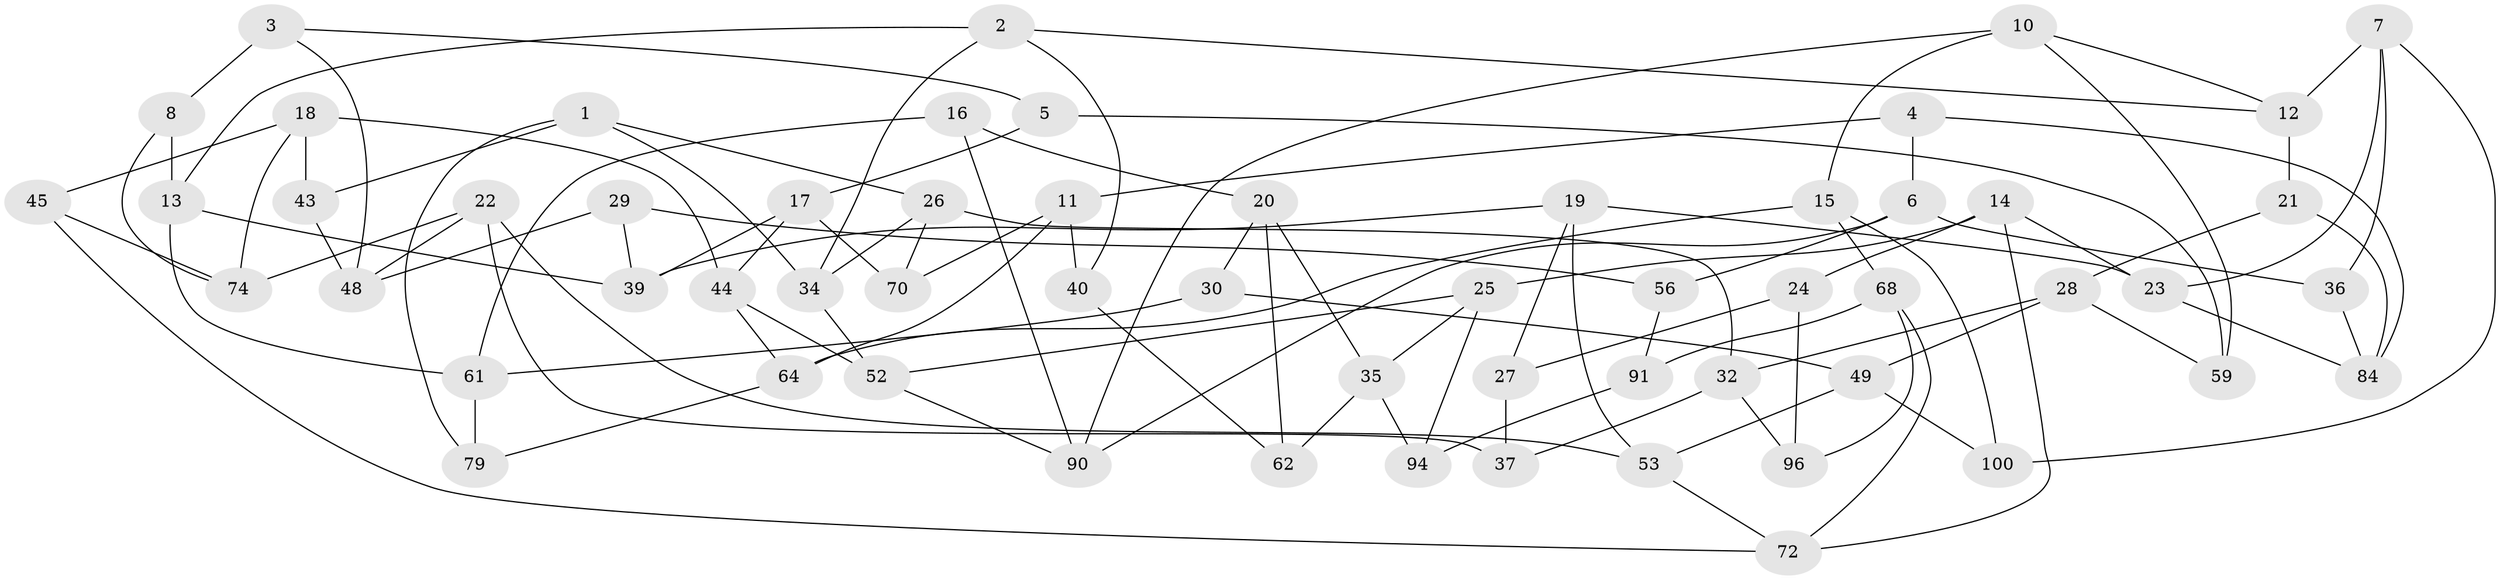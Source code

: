 // original degree distribution, {3: 1.0}
// Generated by graph-tools (version 1.1) at 2025/11/02/21/25 10:11:15]
// undirected, 59 vertices, 106 edges
graph export_dot {
graph [start="1"]
  node [color=gray90,style=filled];
  1 [super="+54"];
  2 [super="+9"];
  3 [super="+46"];
  4;
  5;
  6 [super="+41"];
  7 [super="+57"];
  8 [super="+77"];
  10 [super="+31"];
  11 [super="+42"];
  12 [super="+67"];
  13 [super="+55"];
  14 [super="+63"];
  15 [super="+71"];
  16;
  17 [super="+65"];
  18 [super="+69"];
  19 [super="+82"];
  20 [super="+87"];
  21;
  22 [super="+47"];
  23 [super="+58"];
  24;
  25 [super="+78"];
  26 [super="+98"];
  27 [super="+50"];
  28 [super="+38"];
  29 [super="+97"];
  30;
  32 [super="+33"];
  34 [super="+60"];
  35 [super="+81"];
  36;
  37 [super="+73"];
  39 [super="+83"];
  40;
  43;
  44 [super="+95"];
  45;
  48 [super="+88"];
  49 [super="+51"];
  52 [super="+76"];
  53 [super="+66"];
  56 [super="+89"];
  59;
  61 [super="+85"];
  62;
  64 [super="+80"];
  68 [super="+86"];
  70;
  72 [super="+92"];
  74 [super="+75"];
  79;
  84 [super="+99"];
  90 [super="+93"];
  91;
  94;
  96;
  100;
  1 -- 79;
  1 -- 26;
  1 -- 34;
  1 -- 43;
  2 -- 40;
  2 -- 13;
  2 -- 34;
  2 -- 12;
  3 -- 48;
  3 -- 8 [weight=2];
  3 -- 5;
  4 -- 11;
  4 -- 84;
  4 -- 6;
  5 -- 59;
  5 -- 17;
  6 -- 90;
  6 -- 56;
  6 -- 36;
  7 -- 36;
  7 -- 100;
  7 -- 23;
  7 -- 12;
  8 -- 13;
  8 -- 74;
  10 -- 90;
  10 -- 59;
  10 -- 15;
  10 -- 12;
  11 -- 40;
  11 -- 70;
  11 -- 64;
  12 -- 21;
  13 -- 39;
  13 -- 61;
  14 -- 24;
  14 -- 25;
  14 -- 72;
  14 -- 23;
  15 -- 100;
  15 -- 68;
  15 -- 64;
  16 -- 20;
  16 -- 90;
  16 -- 61;
  17 -- 39;
  17 -- 44;
  17 -- 70;
  18 -- 43;
  18 -- 45;
  18 -- 44;
  18 -- 74;
  19 -- 53;
  19 -- 27;
  19 -- 39;
  19 -- 23;
  20 -- 35;
  20 -- 62;
  20 -- 30;
  21 -- 28;
  21 -- 84;
  22 -- 48;
  22 -- 74;
  22 -- 53;
  22 -- 37;
  23 -- 84;
  24 -- 96;
  24 -- 27;
  25 -- 94;
  25 -- 52;
  25 -- 35;
  26 -- 34;
  26 -- 32;
  26 -- 70;
  27 -- 37 [weight=2];
  28 -- 49;
  28 -- 59;
  28 -- 32;
  29 -- 56 [weight=2];
  29 -- 39;
  29 -- 48;
  30 -- 61;
  30 -- 49;
  32 -- 37;
  32 -- 96;
  34 -- 52;
  35 -- 94;
  35 -- 62;
  36 -- 84;
  40 -- 62;
  43 -- 48;
  44 -- 64;
  44 -- 52;
  45 -- 72;
  45 -- 74;
  49 -- 100;
  49 -- 53;
  52 -- 90;
  53 -- 72;
  56 -- 91;
  61 -- 79;
  64 -- 79;
  68 -- 96;
  68 -- 72;
  68 -- 91;
  91 -- 94;
}
